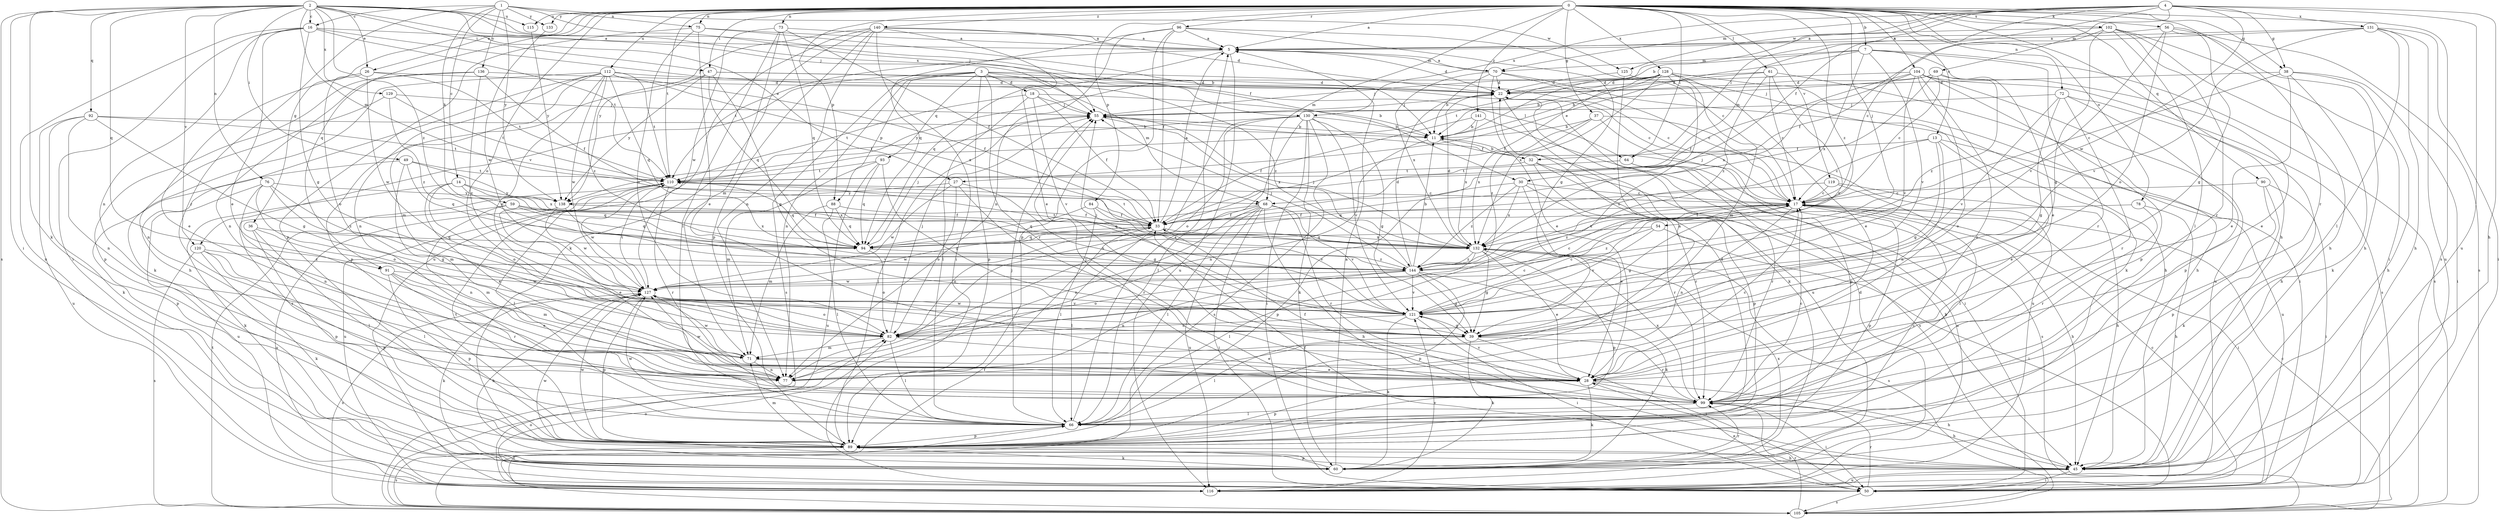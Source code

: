 strict digraph  {
0;
1;
2;
3;
4;
5;
7;
11;
13;
14;
16;
17;
18;
22;
26;
27;
28;
30;
32;
33;
36;
37;
38;
39;
45;
47;
49;
50;
54;
55;
56;
59;
60;
61;
64;
66;
68;
69;
70;
71;
72;
73;
75;
76;
77;
78;
82;
84;
88;
89;
90;
91;
92;
93;
94;
96;
99;
102;
104;
105;
110;
112;
115;
116;
119;
120;
121;
125;
127;
128;
129;
130;
131;
132;
133;
136;
138;
140;
141;
144;
0 -> 5  [label=a];
0 -> 7  [label=b];
0 -> 13  [label=c];
0 -> 26  [label=e];
0 -> 36  [label=g];
0 -> 37  [label=g];
0 -> 38  [label=g];
0 -> 45  [label=h];
0 -> 47  [label=i];
0 -> 54  [label=j];
0 -> 56  [label=k];
0 -> 61  [label=l];
0 -> 64  [label=l];
0 -> 68  [label=m];
0 -> 72  [label=n];
0 -> 73  [label=n];
0 -> 75  [label=n];
0 -> 78  [label=o];
0 -> 82  [label=o];
0 -> 84  [label=p];
0 -> 88  [label=p];
0 -> 90  [label=q];
0 -> 91  [label=q];
0 -> 96  [label=r];
0 -> 99  [label=r];
0 -> 102  [label=s];
0 -> 104  [label=s];
0 -> 105  [label=s];
0 -> 110  [label=t];
0 -> 112  [label=u];
0 -> 115  [label=u];
0 -> 119  [label=v];
0 -> 128  [label=x];
0 -> 133  [label=y];
0 -> 140  [label=z];
0 -> 141  [label=z];
0 -> 144  [label=z];
1 -> 14  [label=c];
1 -> 16  [label=c];
1 -> 55  [label=j];
1 -> 59  [label=k];
1 -> 75  [label=n];
1 -> 99  [label=r];
1 -> 125  [label=w];
1 -> 133  [label=y];
1 -> 136  [label=y];
1 -> 138  [label=y];
2 -> 16  [label=c];
2 -> 26  [label=e];
2 -> 27  [label=e];
2 -> 30  [label=f];
2 -> 47  [label=i];
2 -> 49  [label=i];
2 -> 50  [label=i];
2 -> 55  [label=j];
2 -> 60  [label=k];
2 -> 68  [label=m];
2 -> 76  [label=n];
2 -> 91  [label=q];
2 -> 92  [label=q];
2 -> 105  [label=s];
2 -> 115  [label=u];
2 -> 120  [label=v];
2 -> 129  [label=x];
2 -> 130  [label=x];
2 -> 144  [label=z];
3 -> 17  [label=c];
3 -> 18  [label=d];
3 -> 64  [label=l];
3 -> 68  [label=m];
3 -> 77  [label=n];
3 -> 88  [label=p];
3 -> 89  [label=p];
3 -> 93  [label=q];
3 -> 99  [label=r];
3 -> 105  [label=s];
3 -> 120  [label=v];
3 -> 144  [label=z];
4 -> 11  [label=b];
4 -> 30  [label=f];
4 -> 38  [label=g];
4 -> 45  [label=h];
4 -> 64  [label=l];
4 -> 68  [label=m];
4 -> 69  [label=m];
4 -> 70  [label=m];
4 -> 116  [label=u];
4 -> 125  [label=w];
4 -> 127  [label=w];
4 -> 130  [label=x];
4 -> 131  [label=x];
5 -> 22  [label=d];
5 -> 70  [label=m];
5 -> 94  [label=q];
5 -> 110  [label=t];
5 -> 116  [label=u];
7 -> 27  [label=e];
7 -> 28  [label=e];
7 -> 70  [label=m];
7 -> 99  [label=r];
7 -> 105  [label=s];
7 -> 110  [label=t];
7 -> 121  [label=v];
7 -> 132  [label=x];
11 -> 32  [label=f];
11 -> 77  [label=n];
11 -> 105  [label=s];
13 -> 17  [label=c];
13 -> 28  [label=e];
13 -> 32  [label=f];
13 -> 39  [label=g];
13 -> 77  [label=n];
13 -> 116  [label=u];
14 -> 28  [label=e];
14 -> 60  [label=k];
14 -> 82  [label=o];
14 -> 94  [label=q];
14 -> 132  [label=x];
14 -> 138  [label=y];
16 -> 5  [label=a];
16 -> 28  [label=e];
16 -> 39  [label=g];
16 -> 50  [label=i];
16 -> 55  [label=j];
16 -> 77  [label=n];
16 -> 110  [label=t];
16 -> 116  [label=u];
17 -> 33  [label=f];
17 -> 39  [label=g];
17 -> 45  [label=h];
17 -> 50  [label=i];
17 -> 55  [label=j];
17 -> 77  [label=n];
17 -> 89  [label=p];
17 -> 132  [label=x];
17 -> 144  [label=z];
18 -> 11  [label=b];
18 -> 33  [label=f];
18 -> 55  [label=j];
18 -> 66  [label=l];
18 -> 110  [label=t];
18 -> 121  [label=v];
22 -> 55  [label=j];
22 -> 60  [label=k];
22 -> 116  [label=u];
26 -> 22  [label=d];
26 -> 28  [label=e];
26 -> 82  [label=o];
26 -> 110  [label=t];
26 -> 127  [label=w];
27 -> 39  [label=g];
27 -> 82  [label=o];
27 -> 99  [label=r];
27 -> 127  [label=w];
27 -> 138  [label=y];
28 -> 17  [label=c];
28 -> 45  [label=h];
28 -> 60  [label=k];
28 -> 89  [label=p];
28 -> 99  [label=r];
28 -> 121  [label=v];
30 -> 17  [label=c];
30 -> 28  [label=e];
30 -> 89  [label=p];
30 -> 99  [label=r];
30 -> 132  [label=x];
30 -> 144  [label=z];
32 -> 11  [label=b];
32 -> 45  [label=h];
32 -> 89  [label=p];
32 -> 99  [label=r];
32 -> 110  [label=t];
33 -> 5  [label=a];
33 -> 66  [label=l];
33 -> 82  [label=o];
33 -> 94  [label=q];
33 -> 110  [label=t];
33 -> 127  [label=w];
33 -> 132  [label=x];
36 -> 66  [label=l];
36 -> 71  [label=m];
36 -> 89  [label=p];
36 -> 94  [label=q];
37 -> 11  [label=b];
37 -> 89  [label=p];
37 -> 116  [label=u];
37 -> 132  [label=x];
37 -> 144  [label=z];
38 -> 17  [label=c];
38 -> 22  [label=d];
38 -> 28  [label=e];
38 -> 45  [label=h];
38 -> 50  [label=i];
38 -> 60  [label=k];
39 -> 50  [label=i];
39 -> 60  [label=k];
39 -> 66  [label=l];
39 -> 99  [label=r];
45 -> 33  [label=f];
45 -> 50  [label=i];
45 -> 116  [label=u];
45 -> 127  [label=w];
47 -> 17  [label=c];
47 -> 22  [label=d];
47 -> 39  [label=g];
47 -> 89  [label=p];
47 -> 94  [label=q];
47 -> 138  [label=y];
49 -> 71  [label=m];
49 -> 89  [label=p];
49 -> 94  [label=q];
49 -> 110  [label=t];
49 -> 132  [label=x];
50 -> 17  [label=c];
50 -> 28  [label=e];
50 -> 82  [label=o];
50 -> 99  [label=r];
50 -> 105  [label=s];
54 -> 50  [label=i];
54 -> 94  [label=q];
54 -> 121  [label=v];
54 -> 144  [label=z];
55 -> 11  [label=b];
55 -> 132  [label=x];
56 -> 5  [label=a];
56 -> 39  [label=g];
56 -> 45  [label=h];
56 -> 82  [label=o];
56 -> 105  [label=s];
56 -> 121  [label=v];
59 -> 33  [label=f];
59 -> 77  [label=n];
59 -> 94  [label=q];
59 -> 99  [label=r];
59 -> 132  [label=x];
60 -> 5  [label=a];
60 -> 89  [label=p];
60 -> 99  [label=r];
60 -> 132  [label=x];
61 -> 11  [label=b];
61 -> 17  [label=c];
61 -> 22  [label=d];
61 -> 50  [label=i];
61 -> 121  [label=v];
61 -> 144  [label=z];
64 -> 99  [label=r];
64 -> 105  [label=s];
64 -> 110  [label=t];
64 -> 116  [label=u];
66 -> 5  [label=a];
66 -> 22  [label=d];
66 -> 55  [label=j];
66 -> 89  [label=p];
66 -> 127  [label=w];
68 -> 33  [label=f];
68 -> 45  [label=h];
68 -> 50  [label=i];
68 -> 66  [label=l];
68 -> 77  [label=n];
68 -> 94  [label=q];
68 -> 99  [label=r];
68 -> 116  [label=u];
68 -> 121  [label=v];
69 -> 17  [label=c];
69 -> 22  [label=d];
69 -> 28  [label=e];
69 -> 33  [label=f];
69 -> 55  [label=j];
69 -> 144  [label=z];
70 -> 5  [label=a];
70 -> 11  [label=b];
70 -> 17  [label=c];
70 -> 22  [label=d];
70 -> 28  [label=e];
70 -> 45  [label=h];
70 -> 132  [label=x];
71 -> 28  [label=e];
71 -> 77  [label=n];
71 -> 127  [label=w];
72 -> 39  [label=g];
72 -> 45  [label=h];
72 -> 55  [label=j];
72 -> 89  [label=p];
72 -> 99  [label=r];
72 -> 121  [label=v];
73 -> 5  [label=a];
73 -> 33  [label=f];
73 -> 66  [label=l];
73 -> 71  [label=m];
73 -> 94  [label=q];
73 -> 127  [label=w];
75 -> 5  [label=a];
75 -> 11  [label=b];
75 -> 28  [label=e];
75 -> 82  [label=o];
75 -> 89  [label=p];
76 -> 39  [label=g];
76 -> 77  [label=n];
76 -> 82  [label=o];
76 -> 116  [label=u];
76 -> 138  [label=y];
76 -> 144  [label=z];
77 -> 127  [label=w];
78 -> 33  [label=f];
78 -> 45  [label=h];
78 -> 99  [label=r];
82 -> 17  [label=c];
82 -> 28  [label=e];
82 -> 55  [label=j];
82 -> 66  [label=l];
82 -> 71  [label=m];
84 -> 33  [label=f];
84 -> 66  [label=l];
84 -> 94  [label=q];
84 -> 121  [label=v];
88 -> 33  [label=f];
88 -> 66  [label=l];
88 -> 71  [label=m];
88 -> 94  [label=q];
89 -> 17  [label=c];
89 -> 45  [label=h];
89 -> 55  [label=j];
89 -> 60  [label=k];
89 -> 71  [label=m];
89 -> 105  [label=s];
89 -> 110  [label=t];
89 -> 127  [label=w];
90 -> 17  [label=c];
90 -> 50  [label=i];
90 -> 60  [label=k];
90 -> 89  [label=p];
91 -> 28  [label=e];
91 -> 71  [label=m];
91 -> 89  [label=p];
91 -> 99  [label=r];
91 -> 127  [label=w];
92 -> 11  [label=b];
92 -> 39  [label=g];
92 -> 60  [label=k];
92 -> 77  [label=n];
92 -> 110  [label=t];
92 -> 116  [label=u];
93 -> 39  [label=g];
93 -> 71  [label=m];
93 -> 94  [label=q];
93 -> 110  [label=t];
93 -> 116  [label=u];
94 -> 55  [label=j];
94 -> 82  [label=o];
94 -> 144  [label=z];
96 -> 5  [label=a];
96 -> 17  [label=c];
96 -> 33  [label=f];
96 -> 39  [label=g];
96 -> 77  [label=n];
96 -> 89  [label=p];
96 -> 94  [label=q];
99 -> 17  [label=c];
99 -> 33  [label=f];
99 -> 45  [label=h];
99 -> 50  [label=i];
99 -> 55  [label=j];
99 -> 66  [label=l];
99 -> 132  [label=x];
102 -> 5  [label=a];
102 -> 17  [label=c];
102 -> 39  [label=g];
102 -> 45  [label=h];
102 -> 50  [label=i];
102 -> 66  [label=l];
102 -> 99  [label=r];
104 -> 22  [label=d];
104 -> 28  [label=e];
104 -> 33  [label=f];
104 -> 89  [label=p];
104 -> 99  [label=r];
104 -> 105  [label=s];
104 -> 116  [label=u];
104 -> 121  [label=v];
104 -> 132  [label=x];
105 -> 17  [label=c];
105 -> 33  [label=f];
105 -> 82  [label=o];
105 -> 99  [label=r];
105 -> 110  [label=t];
110 -> 17  [label=c];
110 -> 66  [label=l];
110 -> 94  [label=q];
110 -> 99  [label=r];
110 -> 116  [label=u];
110 -> 127  [label=w];
112 -> 22  [label=d];
112 -> 33  [label=f];
112 -> 45  [label=h];
112 -> 60  [label=k];
112 -> 71  [label=m];
112 -> 77  [label=n];
112 -> 82  [label=o];
112 -> 94  [label=q];
112 -> 110  [label=t];
112 -> 127  [label=w];
112 -> 132  [label=x];
112 -> 144  [label=z];
115 -> 138  [label=y];
116 -> 22  [label=d];
116 -> 66  [label=l];
116 -> 121  [label=v];
119 -> 17  [label=c];
119 -> 45  [label=h];
119 -> 66  [label=l];
119 -> 94  [label=q];
120 -> 60  [label=k];
120 -> 66  [label=l];
120 -> 89  [label=p];
120 -> 105  [label=s];
120 -> 144  [label=z];
121 -> 17  [label=c];
121 -> 39  [label=g];
121 -> 50  [label=i];
121 -> 55  [label=j];
121 -> 60  [label=k];
121 -> 82  [label=o];
121 -> 127  [label=w];
125 -> 22  [label=d];
125 -> 60  [label=k];
125 -> 77  [label=n];
127 -> 17  [label=c];
127 -> 45  [label=h];
127 -> 60  [label=k];
127 -> 82  [label=o];
127 -> 89  [label=p];
127 -> 105  [label=s];
127 -> 110  [label=t];
127 -> 121  [label=v];
128 -> 11  [label=b];
128 -> 22  [label=d];
128 -> 28  [label=e];
128 -> 33  [label=f];
128 -> 45  [label=h];
128 -> 55  [label=j];
128 -> 71  [label=m];
128 -> 82  [label=o];
128 -> 132  [label=x];
128 -> 138  [label=y];
129 -> 55  [label=j];
129 -> 77  [label=n];
129 -> 110  [label=t];
129 -> 144  [label=z];
130 -> 11  [label=b];
130 -> 39  [label=g];
130 -> 50  [label=i];
130 -> 60  [label=k];
130 -> 66  [label=l];
130 -> 77  [label=n];
130 -> 82  [label=o];
130 -> 105  [label=s];
130 -> 110  [label=t];
130 -> 121  [label=v];
131 -> 5  [label=a];
131 -> 33  [label=f];
131 -> 45  [label=h];
131 -> 50  [label=i];
131 -> 66  [label=l];
131 -> 116  [label=u];
131 -> 121  [label=v];
132 -> 22  [label=d];
132 -> 28  [label=e];
132 -> 39  [label=g];
132 -> 55  [label=j];
132 -> 66  [label=l];
132 -> 89  [label=p];
132 -> 105  [label=s];
132 -> 110  [label=t];
132 -> 144  [label=z];
133 -> 127  [label=w];
136 -> 22  [label=d];
136 -> 33  [label=f];
136 -> 77  [label=n];
136 -> 89  [label=p];
136 -> 121  [label=v];
138 -> 28  [label=e];
138 -> 33  [label=f];
138 -> 116  [label=u];
138 -> 121  [label=v];
138 -> 127  [label=w];
140 -> 5  [label=a];
140 -> 22  [label=d];
140 -> 28  [label=e];
140 -> 50  [label=i];
140 -> 60  [label=k];
140 -> 77  [label=n];
140 -> 89  [label=p];
140 -> 116  [label=u];
140 -> 138  [label=y];
141 -> 11  [label=b];
141 -> 33  [label=f];
141 -> 50  [label=i];
141 -> 132  [label=x];
144 -> 11  [label=b];
144 -> 22  [label=d];
144 -> 39  [label=g];
144 -> 55  [label=j];
144 -> 60  [label=k];
144 -> 77  [label=n];
144 -> 82  [label=o];
144 -> 89  [label=p];
144 -> 121  [label=v];
144 -> 127  [label=w];
}
